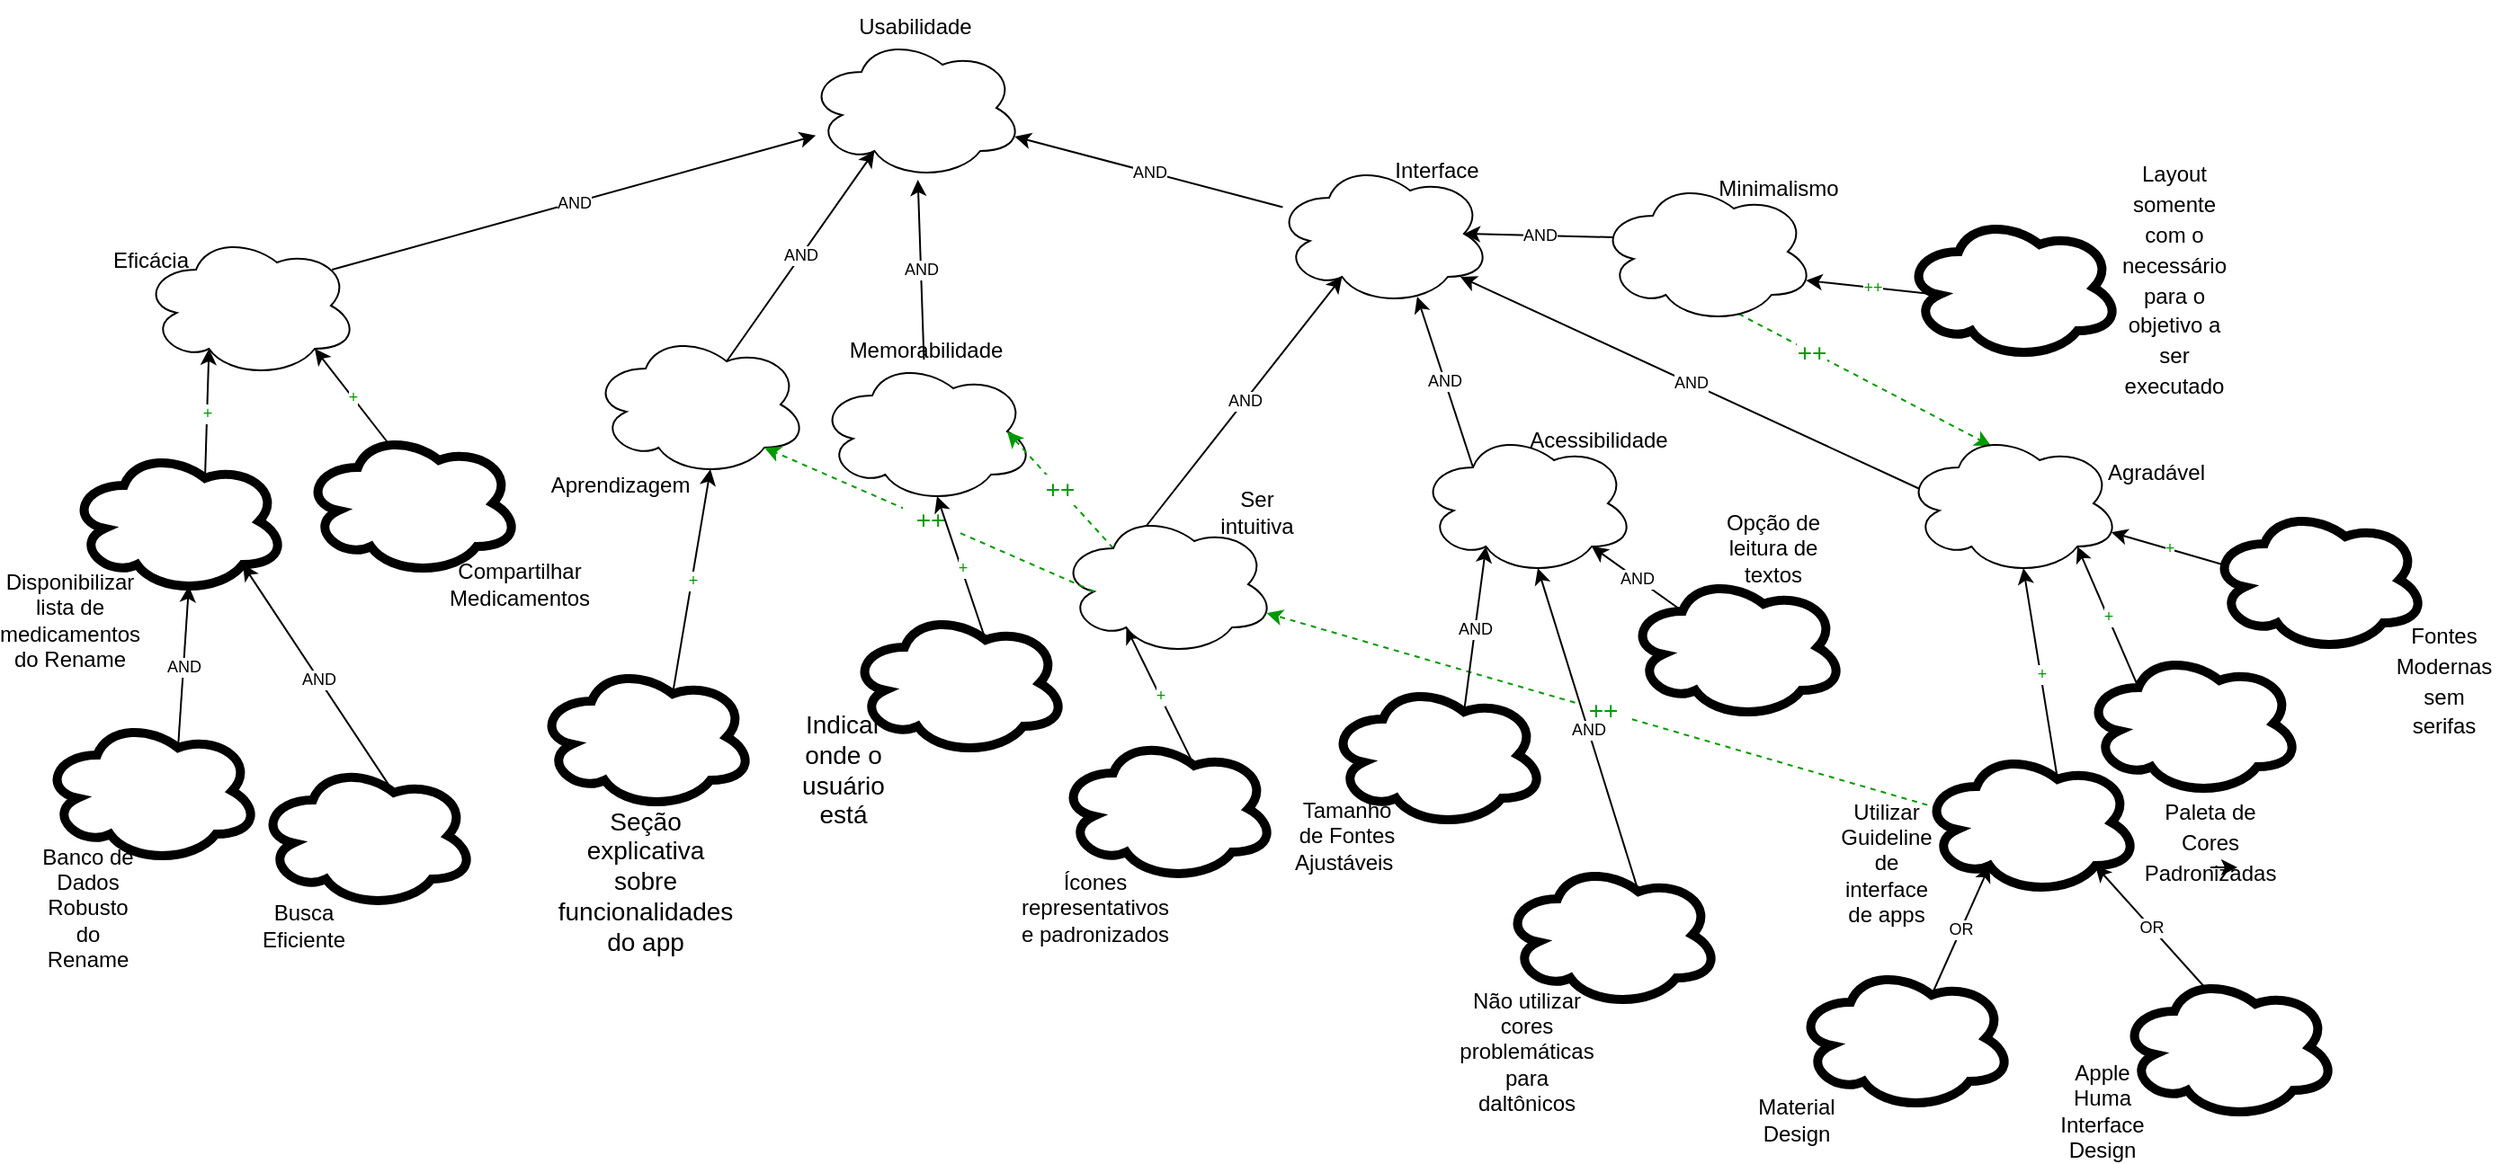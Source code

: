 <mxfile version="17.0.0" type="device"><diagram id="709NWqIKTya3ft-MbeQq" name="Page-1"><mxGraphModel dx="1935" dy="429" grid="1" gridSize="10" guides="1" tooltips="1" connect="1" arrows="1" fold="1" page="1" pageScale="1" pageWidth="827" pageHeight="1169" math="0" shadow="0"><root><mxCell id="0"/><mxCell id="1" parent="0"/><mxCell id="5pT6CuXNH_7otfhOAZ7e-5" value="" style="group" vertex="1" connectable="0" parent="1"><mxGeometry x="320" y="10" width="120" height="100" as="geometry"/></mxCell><mxCell id="5pT6CuXNH_7otfhOAZ7e-3" value="" style="ellipse;shape=cloud;whiteSpace=wrap;html=1;imageBorder=none;" vertex="1" parent="5pT6CuXNH_7otfhOAZ7e-5"><mxGeometry y="20" width="120" height="80" as="geometry"/></mxCell><mxCell id="5pT6CuXNH_7otfhOAZ7e-4" value="Usabilidade" style="text;html=1;strokeColor=none;fillColor=none;align=center;verticalAlign=middle;whiteSpace=wrap;rounded=0;" vertex="1" parent="5pT6CuXNH_7otfhOAZ7e-5"><mxGeometry x="30" width="60" height="30" as="geometry"/></mxCell><mxCell id="5pT6CuXNH_7otfhOAZ7e-6" value="" style="group" vertex="1" connectable="0" parent="1"><mxGeometry x="580" y="80" width="120" height="100" as="geometry"/></mxCell><mxCell id="5pT6CuXNH_7otfhOAZ7e-7" value="" style="ellipse;shape=cloud;whiteSpace=wrap;html=1;imageBorder=none;" vertex="1" parent="5pT6CuXNH_7otfhOAZ7e-6"><mxGeometry y="20" width="120" height="80" as="geometry"/></mxCell><mxCell id="5pT6CuXNH_7otfhOAZ7e-8" value="Interface" style="text;html=1;strokeColor=none;fillColor=none;align=center;verticalAlign=middle;whiteSpace=wrap;rounded=0;" vertex="1" parent="5pT6CuXNH_7otfhOAZ7e-6"><mxGeometry x="60" y="10" width="60" height="30" as="geometry"/></mxCell><mxCell id="5pT6CuXNH_7otfhOAZ7e-13" value="" style="group" vertex="1" connectable="0" parent="1"><mxGeometry x="320" y="200" width="120" height="110" as="geometry"/></mxCell><mxCell id="5pT6CuXNH_7otfhOAZ7e-14" value="" style="ellipse;shape=cloud;whiteSpace=wrap;html=1;imageBorder=none;" vertex="1" parent="5pT6CuXNH_7otfhOAZ7e-13"><mxGeometry x="6" y="10" width="120" height="80" as="geometry"/></mxCell><mxCell id="5pT6CuXNH_7otfhOAZ7e-15" value="Memorabilidade" style="text;html=1;strokeColor=none;fillColor=none;align=center;verticalAlign=middle;whiteSpace=wrap;rounded=0;" vertex="1" parent="5pT6CuXNH_7otfhOAZ7e-13"><mxGeometry x="36" y="-10" width="60" height="30" as="geometry"/></mxCell><mxCell id="5pT6CuXNH_7otfhOAZ7e-16" value="AND" style="endArrow=classic;html=1;rounded=0;fontSize=9;fontColor=#000000;entryX=0.31;entryY=0.8;entryDx=0;entryDy=0;entryPerimeter=0;exitX=0.625;exitY=0.2;exitDx=0;exitDy=0;exitPerimeter=0;" edge="1" parent="1" source="5pT6CuXNH_7otfhOAZ7e-10" target="5pT6CuXNH_7otfhOAZ7e-3"><mxGeometry relative="1" as="geometry"><mxPoint x="120" y="60" as="sourcePoint"/><mxPoint x="400" y="260" as="targetPoint"/></mxGeometry></mxCell><mxCell id="5pT6CuXNH_7otfhOAZ7e-18" value="AND" style="endArrow=classic;html=1;rounded=0;fontSize=9;fontColor=#000000;entryX=0.96;entryY=0.7;entryDx=0;entryDy=0;entryPerimeter=0;" edge="1" parent="1" source="5pT6CuXNH_7otfhOAZ7e-7" target="5pT6CuXNH_7otfhOAZ7e-3"><mxGeometry relative="1" as="geometry"><mxPoint x="-100" y="60" as="sourcePoint"/><mxPoint x="1000" y="260" as="targetPoint"/></mxGeometry></mxCell><mxCell id="5pT6CuXNH_7otfhOAZ7e-19" value="AND" style="endArrow=classic;html=1;rounded=0;fontSize=9;fontColor=#000000;" edge="1" parent="1" source="5pT6CuXNH_7otfhOAZ7e-14" target="5pT6CuXNH_7otfhOAZ7e-3"><mxGeometry relative="1" as="geometry"><mxPoint x="66" y="-90" as="sourcePoint"/><mxPoint x="706" y="230" as="targetPoint"/></mxGeometry></mxCell><mxCell id="5pT6CuXNH_7otfhOAZ7e-26" value="AND" style="endArrow=classic;html=1;rounded=0;fontSize=9;fontColor=#000000;entryX=0.31;entryY=0.8;entryDx=0;entryDy=0;entryPerimeter=0;exitX=0.4;exitY=0.1;exitDx=0;exitDy=0;exitPerimeter=0;" edge="1" parent="1" source="5pT6CuXNH_7otfhOAZ7e-24" target="5pT6CuXNH_7otfhOAZ7e-7"><mxGeometry relative="1" as="geometry"><mxPoint x="60" y="-100" as="sourcePoint"/><mxPoint x="1100" y="460" as="targetPoint"/></mxGeometry></mxCell><mxCell id="5pT6CuXNH_7otfhOAZ7e-27" value="AND" style="endArrow=classic;html=1;rounded=0;fontSize=9;fontColor=#000000;entryX=0.875;entryY=0.5;entryDx=0;entryDy=0;entryPerimeter=0;exitX=0.07;exitY=0.4;exitDx=0;exitDy=0;exitPerimeter=0;" edge="1" parent="1" source="5pT6CuXNH_7otfhOAZ7e-20" target="5pT6CuXNH_7otfhOAZ7e-7"><mxGeometry relative="1" as="geometry"><mxPoint x="578" y="298" as="sourcePoint"/><mxPoint x="587.2" y="194" as="targetPoint"/></mxGeometry></mxCell><mxCell id="5pT6CuXNH_7otfhOAZ7e-28" value="&lt;font color=&quot;#009900&quot; style=&quot;font-size: 14px&quot;&gt;++&lt;/font&gt;" style="endArrow=classic;html=1;rounded=0;fontSize=9;fontColor=#000000;dashed=1;strokeColor=#009900;entryX=0.875;entryY=0.5;entryDx=0;entryDy=0;entryPerimeter=0;exitX=0.25;exitY=0.25;exitDx=0;exitDy=0;exitPerimeter=0;" edge="1" parent="1" source="5pT6CuXNH_7otfhOAZ7e-24" target="5pT6CuXNH_7otfhOAZ7e-14"><mxGeometry relative="1" as="geometry"><mxPoint x="-100" y="40" as="sourcePoint"/><mxPoint x="940" y="600" as="targetPoint"/></mxGeometry></mxCell><mxCell id="5pT6CuXNH_7otfhOAZ7e-30" value="" style="ellipse;shape=cloud;whiteSpace=wrap;html=1;imageBorder=none;" vertex="1" parent="1"><mxGeometry x="-50" y="140" width="120" height="80" as="geometry"/></mxCell><mxCell id="5pT6CuXNH_7otfhOAZ7e-31" value="Eficácia" style="text;html=1;strokeColor=none;fillColor=none;align=center;verticalAlign=middle;whiteSpace=wrap;rounded=0;" vertex="1" parent="1"><mxGeometry x="-75" y="140" width="60" height="30" as="geometry"/></mxCell><mxCell id="5pT6CuXNH_7otfhOAZ7e-32" value="AND" style="endArrow=classic;html=1;rounded=0;fontSize=9;fontColor=#000000;exitX=0.88;exitY=0.25;exitDx=0;exitDy=0;exitPerimeter=0;" edge="1" parent="1" source="5pT6CuXNH_7otfhOAZ7e-30" target="5pT6CuXNH_7otfhOAZ7e-3"><mxGeometry relative="1" as="geometry"><mxPoint x="345.6" y="230" as="sourcePoint"/><mxPoint x="367.2" y="104" as="targetPoint"/></mxGeometry></mxCell><mxCell id="5pT6CuXNH_7otfhOAZ7e-34" value="" style="group" vertex="1" connectable="0" parent="1"><mxGeometry x="196" y="180" width="124" height="115" as="geometry"/></mxCell><mxCell id="5pT6CuXNH_7otfhOAZ7e-9" value="" style="group" vertex="1" connectable="0" parent="5pT6CuXNH_7otfhOAZ7e-34"><mxGeometry x="4" y="-5" width="120" height="100" as="geometry"/></mxCell><mxCell id="5pT6CuXNH_7otfhOAZ7e-10" value="" style="ellipse;shape=cloud;whiteSpace=wrap;html=1;imageBorder=none;" vertex="1" parent="5pT6CuXNH_7otfhOAZ7e-9"><mxGeometry y="20" width="120" height="80" as="geometry"/></mxCell><mxCell id="5pT6CuXNH_7otfhOAZ7e-11" value="Aprendizagem" style="text;html=1;strokeColor=none;fillColor=none;align=center;verticalAlign=middle;whiteSpace=wrap;rounded=0;" vertex="1" parent="5pT6CuXNH_7otfhOAZ7e-34"><mxGeometry x="-10" y="85" width="60" height="30" as="geometry"/></mxCell><mxCell id="5pT6CuXNH_7otfhOAZ7e-37" value="&lt;font color=&quot;#009900&quot;&gt;+&lt;/font&gt;" style="endArrow=classic;html=1;rounded=0;fontSize=9;fontColor=#000000;exitX=0.625;exitY=0.2;exitDx=0;exitDy=0;exitPerimeter=0;entryX=0.31;entryY=0.8;entryDx=0;entryDy=0;entryPerimeter=0;" edge="1" parent="1" source="5pT6CuXNH_7otfhOAZ7e-33" target="5pT6CuXNH_7otfhOAZ7e-30"><mxGeometry relative="1" as="geometry"><mxPoint x="-10" y="180" as="sourcePoint"/><mxPoint x="-10" y="180" as="targetPoint"/></mxGeometry></mxCell><mxCell id="5pT6CuXNH_7otfhOAZ7e-38" value="" style="group" vertex="1" connectable="0" parent="1"><mxGeometry x="-120" y="260" width="150" height="110" as="geometry"/></mxCell><mxCell id="5pT6CuXNH_7otfhOAZ7e-33" value="" style="ellipse;shape=cloud;whiteSpace=wrap;html=1;strokeColor=#000000;strokeWidth=5;" vertex="1" parent="5pT6CuXNH_7otfhOAZ7e-38"><mxGeometry x="30" width="120" height="80" as="geometry"/></mxCell><mxCell id="5pT6CuXNH_7otfhOAZ7e-35" value="Disponibilizar lista de medicamentos do Rename" style="text;html=1;strokeColor=none;fillColor=none;align=center;verticalAlign=middle;whiteSpace=wrap;rounded=0;" vertex="1" parent="5pT6CuXNH_7otfhOAZ7e-38"><mxGeometry y="80" width="60" height="30" as="geometry"/></mxCell><mxCell id="5pT6CuXNH_7otfhOAZ7e-39" value="" style="ellipse;shape=cloud;whiteSpace=wrap;html=1;strokeColor=#000000;strokeWidth=5;" vertex="1" parent="1"><mxGeometry x="-105" y="410" width="120" height="80" as="geometry"/></mxCell><mxCell id="5pT6CuXNH_7otfhOAZ7e-40" value="Banco de Dados Robusto do Rename" style="text;html=1;strokeColor=none;fillColor=none;align=center;verticalAlign=middle;whiteSpace=wrap;rounded=0;" vertex="1" parent="1"><mxGeometry x="-110" y="500" width="60" height="30" as="geometry"/></mxCell><mxCell id="5pT6CuXNH_7otfhOAZ7e-44" value="" style="ellipse;shape=cloud;whiteSpace=wrap;html=1;strokeColor=#000000;strokeWidth=5;" vertex="1" parent="1"><mxGeometry x="15" y="434.96" width="120" height="80" as="geometry"/></mxCell><mxCell id="5pT6CuXNH_7otfhOAZ7e-46" value="Busca Eficiente" style="text;html=1;strokeColor=none;fillColor=none;align=center;verticalAlign=middle;whiteSpace=wrap;rounded=0;" vertex="1" parent="1"><mxGeometry x="10" y="510" width="60" height="30" as="geometry"/></mxCell><mxCell id="5pT6CuXNH_7otfhOAZ7e-47" value="AND" style="endArrow=classic;html=1;rounded=0;fontSize=9;fontColor=#000000;entryX=0.55;entryY=0.95;entryDx=0;entryDy=0;entryPerimeter=0;exitX=0.625;exitY=0.2;exitDx=0;exitDy=0;exitPerimeter=0;" edge="1" parent="1" source="5pT6CuXNH_7otfhOAZ7e-39" target="5pT6CuXNH_7otfhOAZ7e-33"><mxGeometry relative="1" as="geometry"><mxPoint x="-45" y="310" as="sourcePoint"/><mxPoint x="-45" y="310" as="targetPoint"/></mxGeometry></mxCell><mxCell id="5pT6CuXNH_7otfhOAZ7e-48" value="AND" style="endArrow=classic;html=1;rounded=0;fontSize=9;fontColor=#000000;exitX=0.625;exitY=0.2;exitDx=0;exitDy=0;exitPerimeter=0;entryX=0.8;entryY=0.8;entryDx=0;entryDy=0;entryPerimeter=0;" edge="1" parent="1" source="5pT6CuXNH_7otfhOAZ7e-44" target="5pT6CuXNH_7otfhOAZ7e-33"><mxGeometry relative="1" as="geometry"><mxPoint x="75" y="334.96" as="sourcePoint"/><mxPoint x="75" y="334.96" as="targetPoint"/></mxGeometry></mxCell><mxCell id="5pT6CuXNH_7otfhOAZ7e-51" value="&lt;font color=&quot;#009900&quot;&gt;+&lt;/font&gt;" style="endArrow=classic;html=1;rounded=0;fontSize=9;fontColor=#000000;exitX=0.4;exitY=0.1;exitDx=0;exitDy=0;exitPerimeter=0;entryX=0.8;entryY=0.8;entryDx=0;entryDy=0;entryPerimeter=0;" edge="1" parent="1" source="5pT6CuXNH_7otfhOAZ7e-50" target="5pT6CuXNH_7otfhOAZ7e-30"><mxGeometry relative="1" as="geometry"><mxPoint x="240" y="170" as="sourcePoint"/><mxPoint x="240" y="170" as="targetPoint"/></mxGeometry></mxCell><mxCell id="5pT6CuXNH_7otfhOAZ7e-54" value="&lt;font color=&quot;#009900&quot;&gt;+&lt;/font&gt;" style="endArrow=classic;html=1;rounded=0;fontSize=9;fontColor=#000000;entryX=0.31;entryY=0.8;entryDx=0;entryDy=0;entryPerimeter=0;exitX=0.625;exitY=0.2;exitDx=0;exitDy=0;exitPerimeter=0;" edge="1" parent="1" source="5pT6CuXNH_7otfhOAZ7e-53" target="5pT6CuXNH_7otfhOAZ7e-24"><mxGeometry relative="1" as="geometry"><mxPoint x="560" y="300" as="sourcePoint"/><mxPoint x="560" y="300" as="targetPoint"/></mxGeometry></mxCell><mxCell id="5pT6CuXNH_7otfhOAZ7e-58" value="AND" style="endArrow=classic;html=1;rounded=0;fontSize=9;fontColor=#000000;exitX=0.25;exitY=0.25;exitDx=0;exitDy=0;exitPerimeter=0;entryX=0.658;entryY=0.938;entryDx=0;entryDy=0;entryPerimeter=0;" edge="1" parent="1" source="5pT6CuXNH_7otfhOAZ7e-56" target="5pT6CuXNH_7otfhOAZ7e-7"><mxGeometry relative="1" as="geometry"><mxPoint x="730" y="120" as="sourcePoint"/><mxPoint x="730" y="120" as="targetPoint"/></mxGeometry></mxCell><mxCell id="5pT6CuXNH_7otfhOAZ7e-59" value="" style="group" vertex="1" connectable="0" parent="1"><mxGeometry x="660" y="240" width="120" height="90" as="geometry"/></mxCell><mxCell id="5pT6CuXNH_7otfhOAZ7e-56" value="" style="ellipse;shape=cloud;whiteSpace=wrap;html=1;imageBorder=none;" vertex="1" parent="5pT6CuXNH_7otfhOAZ7e-59"><mxGeometry y="10" width="120" height="80" as="geometry"/></mxCell><mxCell id="5pT6CuXNH_7otfhOAZ7e-57" value="Acessibilidade" style="text;html=1;strokeColor=none;fillColor=none;align=center;verticalAlign=middle;whiteSpace=wrap;rounded=0;" vertex="1" parent="5pT6CuXNH_7otfhOAZ7e-59"><mxGeometry x="70" width="60" height="30" as="geometry"/></mxCell><mxCell id="5pT6CuXNH_7otfhOAZ7e-60" value="" style="group" vertex="1" connectable="0" parent="1"><mxGeometry x="460" y="295" width="180" height="105" as="geometry"/></mxCell><mxCell id="5pT6CuXNH_7otfhOAZ7e-23" value="" style="group" vertex="1" connectable="0" parent="5pT6CuXNH_7otfhOAZ7e-60"><mxGeometry width="180" height="80" as="geometry"/></mxCell><mxCell id="5pT6CuXNH_7otfhOAZ7e-24" value="" style="ellipse;shape=cloud;whiteSpace=wrap;html=1;imageBorder=none;" vertex="1" parent="5pT6CuXNH_7otfhOAZ7e-23"><mxGeometry width="120" height="80" as="geometry"/></mxCell><mxCell id="5pT6CuXNH_7otfhOAZ7e-25" value="Ser intuitiva" style="text;html=1;strokeColor=none;fillColor=none;align=center;verticalAlign=middle;whiteSpace=wrap;rounded=0;" vertex="1" parent="5pT6CuXNH_7otfhOAZ7e-23"><mxGeometry x="80" y="-15" width="60" height="30" as="geometry"/></mxCell><mxCell id="5pT6CuXNH_7otfhOAZ7e-61" value="" style="group;rotation=90;" vertex="1" connectable="0" parent="1"><mxGeometry x="450" y="419.96" width="130" height="110" as="geometry"/></mxCell><mxCell id="5pT6CuXNH_7otfhOAZ7e-53" value="" style="ellipse;shape=cloud;whiteSpace=wrap;html=1;strokeColor=#000000;strokeWidth=5;" vertex="1" parent="5pT6CuXNH_7otfhOAZ7e-61"><mxGeometry x="10" width="120" height="80" as="geometry"/></mxCell><mxCell id="5pT6CuXNH_7otfhOAZ7e-55" value="Ícones representativos e padronizados" style="text;html=1;strokeColor=none;fillColor=none;align=center;verticalAlign=middle;whiteSpace=wrap;rounded=0;" vertex="1" parent="5pT6CuXNH_7otfhOAZ7e-61"><mxGeometry y="80" width="60" height="30" as="geometry"/></mxCell><mxCell id="5pT6CuXNH_7otfhOAZ7e-65" value="&lt;font color=&quot;#009900&quot;&gt;+&lt;/font&gt;" style="endArrow=classic;html=1;rounded=0;fontSize=9;fontColor=#000000;exitX=0.625;exitY=0.2;exitDx=0;exitDy=0;exitPerimeter=0;entryX=0.55;entryY=0.95;entryDx=0;entryDy=0;entryPerimeter=0;" edge="1" parent="1" source="5pT6CuXNH_7otfhOAZ7e-63" target="5pT6CuXNH_7otfhOAZ7e-73"><mxGeometry relative="1" as="geometry"><mxPoint x="710" y="312.5" as="sourcePoint"/><mxPoint x="710" y="312.5" as="targetPoint"/></mxGeometry></mxCell><mxCell id="5pT6CuXNH_7otfhOAZ7e-70" value="OR" style="endArrow=classic;html=1;rounded=0;fontSize=9;fontColor=#000000;exitX=0.625;exitY=0.2;exitDx=0;exitDy=0;exitPerimeter=0;entryX=0.31;entryY=0.8;entryDx=0;entryDy=0;entryPerimeter=0;" edge="1" parent="1" source="5pT6CuXNH_7otfhOAZ7e-66" target="5pT6CuXNH_7otfhOAZ7e-63"><mxGeometry relative="1" as="geometry"><mxPoint x="640" y="452.5" as="sourcePoint"/><mxPoint x="640" y="452.5" as="targetPoint"/></mxGeometry></mxCell><mxCell id="5pT6CuXNH_7otfhOAZ7e-71" value="OR" style="endArrow=classic;html=1;rounded=0;fontSize=9;fontColor=#000000;exitX=0.4;exitY=0.1;exitDx=0;exitDy=0;exitPerimeter=0;entryX=0.8;entryY=0.8;entryDx=0;entryDy=0;entryPerimeter=0;" edge="1" parent="1" source="5pT6CuXNH_7otfhOAZ7e-68" target="5pT6CuXNH_7otfhOAZ7e-63"><mxGeometry relative="1" as="geometry"><mxPoint x="810" y="452.5" as="sourcePoint"/><mxPoint x="810" y="452.5" as="targetPoint"/></mxGeometry></mxCell><mxCell id="5pT6CuXNH_7otfhOAZ7e-75" value="AND" style="endArrow=classic;html=1;rounded=0;fontSize=9;fontColor=#000000;exitX=0.07;exitY=0.4;exitDx=0;exitDy=0;exitPerimeter=0;entryX=0.858;entryY=0.8;entryDx=0;entryDy=0;entryPerimeter=0;" edge="1" parent="1" source="5pT6CuXNH_7otfhOAZ7e-73" target="5pT6CuXNH_7otfhOAZ7e-7"><mxGeometry relative="1" as="geometry"><mxPoint x="710" y="270" as="sourcePoint"/><mxPoint x="710" y="270" as="targetPoint"/></mxGeometry></mxCell><mxCell id="5pT6CuXNH_7otfhOAZ7e-78" value="&lt;font color=&quot;#009900&quot; style=&quot;font-size: 14px&quot;&gt;&amp;nbsp; ++&amp;nbsp;&amp;nbsp;&lt;/font&gt;" style="endArrow=classic;html=1;rounded=0;fontSize=9;fontColor=#000000;dashed=1;strokeColor=#009900;exitX=0.07;exitY=0.4;exitDx=0;exitDy=0;exitPerimeter=0;entryX=0.96;entryY=0.7;entryDx=0;entryDy=0;entryPerimeter=0;" edge="1" parent="1" source="5pT6CuXNH_7otfhOAZ7e-63" target="5pT6CuXNH_7otfhOAZ7e-24"><mxGeometry relative="1" as="geometry"><mxPoint x="690" y="430" as="sourcePoint"/><mxPoint x="590" y="330" as="targetPoint"/><Array as="points"/></mxGeometry></mxCell><mxCell id="5pT6CuXNH_7otfhOAZ7e-82" value="" style="group" vertex="1" connectable="0" parent="1"><mxGeometry x="1030" y="372.5" width="120" height="100" as="geometry"/></mxCell><mxCell id="5pT6CuXNH_7otfhOAZ7e-80" value="" style="ellipse;shape=cloud;whiteSpace=wrap;html=1;strokeColor=#000000;strokeWidth=5;fontSize=14;" vertex="1" parent="5pT6CuXNH_7otfhOAZ7e-82"><mxGeometry width="120" height="80" as="geometry"/></mxCell><mxCell id="5pT6CuXNH_7otfhOAZ7e-81" value="&lt;font style=&quot;font-size: 12px&quot;&gt;Paleta de Cores Padronizadas&lt;/font&gt;" style="text;html=1;strokeColor=none;fillColor=none;align=center;verticalAlign=middle;whiteSpace=wrap;rounded=0;fontSize=14;" vertex="1" parent="5pT6CuXNH_7otfhOAZ7e-82"><mxGeometry x="40" y="90" width="60" height="30" as="geometry"/></mxCell><mxCell id="5pT6CuXNH_7otfhOAZ7e-91" style="edgeStyle=orthogonalEdgeStyle;rounded=0;orthogonalLoop=1;jettySize=auto;html=1;exitX=0.5;exitY=1;exitDx=0;exitDy=0;entryX=0.75;entryY=1;entryDx=0;entryDy=0;fontSize=14;" edge="1" parent="5pT6CuXNH_7otfhOAZ7e-82" source="5pT6CuXNH_7otfhOAZ7e-81" target="5pT6CuXNH_7otfhOAZ7e-81"><mxGeometry relative="1" as="geometry"/></mxCell><mxCell id="5pT6CuXNH_7otfhOAZ7e-83" value="" style="group" vertex="1" connectable="0" parent="1"><mxGeometry x="840" y="547.5" width="150" height="100" as="geometry"/></mxCell><mxCell id="5pT6CuXNH_7otfhOAZ7e-66" value="" style="ellipse;shape=cloud;whiteSpace=wrap;html=1;strokeColor=#000000;strokeWidth=5;" vertex="1" parent="5pT6CuXNH_7otfhOAZ7e-83"><mxGeometry x="30" width="120" height="80" as="geometry"/></mxCell><mxCell id="5pT6CuXNH_7otfhOAZ7e-67" value="Material Design" style="text;html=1;strokeColor=none;fillColor=none;align=center;verticalAlign=middle;whiteSpace=wrap;rounded=0;" vertex="1" parent="5pT6CuXNH_7otfhOAZ7e-83"><mxGeometry y="70" width="60" height="30" as="geometry"/></mxCell><mxCell id="5pT6CuXNH_7otfhOAZ7e-85" value="" style="group" vertex="1" connectable="0" parent="1"><mxGeometry x="1010" y="552.5" width="160" height="90" as="geometry"/></mxCell><mxCell id="5pT6CuXNH_7otfhOAZ7e-68" value="" style="ellipse;shape=cloud;whiteSpace=wrap;html=1;strokeColor=#000000;strokeWidth=5;" vertex="1" parent="5pT6CuXNH_7otfhOAZ7e-85"><mxGeometry x="40" width="120" height="80" as="geometry"/></mxCell><mxCell id="5pT6CuXNH_7otfhOAZ7e-69" value="Apple Huma Interface Design" style="text;html=1;strokeColor=none;fillColor=none;align=center;verticalAlign=middle;whiteSpace=wrap;rounded=0;" vertex="1" parent="5pT6CuXNH_7otfhOAZ7e-85"><mxGeometry y="60" width="60" height="30" as="geometry"/></mxCell><mxCell id="5pT6CuXNH_7otfhOAZ7e-86" value="&lt;font color=&quot;#009900&quot;&gt;+&lt;/font&gt;" style="endArrow=classic;html=1;rounded=0;fontSize=9;fontColor=#000000;exitX=0.25;exitY=0.25;exitDx=0;exitDy=0;exitPerimeter=0;entryX=0.8;entryY=0.8;entryDx=0;entryDy=0;entryPerimeter=0;" edge="1" parent="1" source="5pT6CuXNH_7otfhOAZ7e-80" target="5pT6CuXNH_7otfhOAZ7e-73"><mxGeometry relative="1" as="geometry"><mxPoint x="955" y="418.5" as="sourcePoint"/><mxPoint x="973" y="311" as="targetPoint"/></mxGeometry></mxCell><mxCell id="5pT6CuXNH_7otfhOAZ7e-87" value="" style="group" vertex="1" connectable="0" parent="1"><mxGeometry x="820" y="435" width="170" height="80" as="geometry"/></mxCell><mxCell id="5pT6CuXNH_7otfhOAZ7e-63" value="" style="ellipse;shape=cloud;whiteSpace=wrap;html=1;strokeColor=#000000;strokeWidth=5;" vertex="1" parent="5pT6CuXNH_7otfhOAZ7e-87"><mxGeometry x="120" y="-7.5" width="120" height="80" as="geometry"/></mxCell><mxCell id="5pT6CuXNH_7otfhOAZ7e-64" value="Utilizar Guideline de interface de apps" style="text;html=1;strokeColor=none;fillColor=none;align=center;verticalAlign=middle;whiteSpace=wrap;rounded=0;" vertex="1" parent="5pT6CuXNH_7otfhOAZ7e-87"><mxGeometry x="70" y="40" width="60" height="30" as="geometry"/></mxCell><mxCell id="5pT6CuXNH_7otfhOAZ7e-90" value="&lt;font color=&quot;#009900&quot;&gt;+&lt;/font&gt;" style="endArrow=classic;html=1;rounded=0;fontSize=9;fontColor=#000000;exitX=0.07;exitY=0.4;exitDx=0;exitDy=0;exitPerimeter=0;" edge="1" parent="1" source="5pT6CuXNH_7otfhOAZ7e-88" target="5pT6CuXNH_7otfhOAZ7e-73"><mxGeometry relative="1" as="geometry"><mxPoint x="1070" y="412.5" as="sourcePoint"/><mxPoint x="1003" y="299" as="targetPoint"/></mxGeometry></mxCell><mxCell id="5pT6CuXNH_7otfhOAZ7e-92" value="" style="group" vertex="1" connectable="0" parent="1"><mxGeometry x="1100" y="292.5" width="160" height="110" as="geometry"/></mxCell><mxCell id="5pT6CuXNH_7otfhOAZ7e-88" value="" style="ellipse;shape=cloud;whiteSpace=wrap;html=1;strokeColor=#000000;strokeWidth=5;fontSize=14;" vertex="1" parent="5pT6CuXNH_7otfhOAZ7e-92"><mxGeometry width="120" height="80" as="geometry"/></mxCell><mxCell id="5pT6CuXNH_7otfhOAZ7e-89" value="&lt;font style=&quot;font-size: 12px&quot;&gt;Fontes Modernas sem serifas&lt;/font&gt;" style="text;html=1;strokeColor=none;fillColor=none;align=center;verticalAlign=middle;whiteSpace=wrap;rounded=0;fontSize=14;" vertex="1" parent="5pT6CuXNH_7otfhOAZ7e-92"><mxGeometry x="100" y="80" width="60" height="30" as="geometry"/></mxCell><mxCell id="5pT6CuXNH_7otfhOAZ7e-94" value="&lt;font color=&quot;#009900&quot; style=&quot;font-size: 14px&quot;&gt;++&lt;/font&gt;" style="endArrow=classic;html=1;rounded=0;fontSize=9;fontColor=#000000;dashed=1;strokeColor=#009900;entryX=0.4;entryY=0.1;entryDx=0;entryDy=0;entryPerimeter=0;exitX=0.16;exitY=0.55;exitDx=0;exitDy=0;exitPerimeter=0;" edge="1" parent="1" source="5pT6CuXNH_7otfhOAZ7e-20" target="5pT6CuXNH_7otfhOAZ7e-73"><mxGeometry relative="1" as="geometry"><mxPoint x="60" y="80" as="sourcePoint"/><mxPoint x="1820" y="440" as="targetPoint"/></mxGeometry></mxCell><mxCell id="5pT6CuXNH_7otfhOAZ7e-95" value="" style="group" vertex="1" connectable="0" parent="1"><mxGeometry x="930" y="250" width="170" height="80" as="geometry"/></mxCell><mxCell id="5pT6CuXNH_7otfhOAZ7e-73" value="" style="ellipse;shape=cloud;whiteSpace=wrap;html=1;imageBorder=none;" vertex="1" parent="5pT6CuXNH_7otfhOAZ7e-95"><mxGeometry width="120" height="80" as="geometry"/></mxCell><mxCell id="5pT6CuXNH_7otfhOAZ7e-74" value="Agradável" style="text;html=1;strokeColor=none;fillColor=none;align=center;verticalAlign=middle;whiteSpace=wrap;rounded=0;" vertex="1" parent="5pT6CuXNH_7otfhOAZ7e-95"><mxGeometry x="110" y="7.5" width="60" height="30" as="geometry"/></mxCell><mxCell id="5pT6CuXNH_7otfhOAZ7e-96" value="" style="group" vertex="1" connectable="0" parent="1"><mxGeometry x="760" y="100" width="180" height="90" as="geometry"/></mxCell><mxCell id="5pT6CuXNH_7otfhOAZ7e-22" value="" style="group" vertex="1" connectable="0" parent="5pT6CuXNH_7otfhOAZ7e-96"><mxGeometry y="10" width="180" height="80" as="geometry"/></mxCell><mxCell id="5pT6CuXNH_7otfhOAZ7e-20" value="" style="ellipse;shape=cloud;whiteSpace=wrap;html=1;imageBorder=none;" vertex="1" parent="5pT6CuXNH_7otfhOAZ7e-22"><mxGeometry width="120" height="80" as="geometry"/></mxCell><mxCell id="5pT6CuXNH_7otfhOAZ7e-21" value="Minimalismo" style="text;html=1;strokeColor=none;fillColor=none;align=center;verticalAlign=middle;whiteSpace=wrap;rounded=0;" vertex="1" parent="5pT6CuXNH_7otfhOAZ7e-96"><mxGeometry x="70" width="60" height="30" as="geometry"/></mxCell><mxCell id="5pT6CuXNH_7otfhOAZ7e-97" value="" style="ellipse;shape=cloud;whiteSpace=wrap;html=1;strokeColor=#000000;strokeWidth=5;fontSize=14;" vertex="1" parent="1"><mxGeometry x="930" y="130" width="120" height="80" as="geometry"/></mxCell><mxCell id="5pT6CuXNH_7otfhOAZ7e-98" value="&lt;font style=&quot;font-size: 12px&quot;&gt;Layout somente com o necessário para o objetivo a ser executado&lt;/font&gt;" style="text;html=1;strokeColor=none;fillColor=none;align=center;verticalAlign=middle;whiteSpace=wrap;rounded=0;fontSize=14;" vertex="1" parent="1"><mxGeometry x="1050" y="150" width="60" height="30" as="geometry"/></mxCell><mxCell id="5pT6CuXNH_7otfhOAZ7e-99" value="&lt;font color=&quot;#009900&quot;&gt;++&lt;/font&gt;" style="endArrow=classic;html=1;rounded=0;fontSize=9;fontColor=#000000;exitX=0.16;exitY=0.55;exitDx=0;exitDy=0;exitPerimeter=0;entryX=0.96;entryY=0.7;entryDx=0;entryDy=0;entryPerimeter=0;" edge="1" parent="1" source="5pT6CuXNH_7otfhOAZ7e-97" target="5pT6CuXNH_7otfhOAZ7e-20"><mxGeometry relative="1" as="geometry"><mxPoint x="830" y="160" as="sourcePoint"/><mxPoint x="830" y="160" as="targetPoint"/></mxGeometry></mxCell><mxCell id="5pT6CuXNH_7otfhOAZ7e-101" value="" style="group" vertex="1" connectable="0" parent="1"><mxGeometry x="40" y="250" width="150" height="100" as="geometry"/></mxCell><mxCell id="5pT6CuXNH_7otfhOAZ7e-50" value="" style="ellipse;shape=cloud;whiteSpace=wrap;html=1;strokeColor=#000000;strokeWidth=5;" vertex="1" parent="5pT6CuXNH_7otfhOAZ7e-101"><mxGeometry width="120" height="80" as="geometry"/></mxCell><mxCell id="5pT6CuXNH_7otfhOAZ7e-52" value="Compartilhar Medicamentos" style="text;html=1;strokeColor=none;fillColor=none;align=center;verticalAlign=middle;whiteSpace=wrap;rounded=0;" vertex="1" parent="5pT6CuXNH_7otfhOAZ7e-101"><mxGeometry x="90" y="70" width="60" height="30" as="geometry"/></mxCell><mxCell id="5pT6CuXNH_7otfhOAZ7e-103" value="" style="group" vertex="1" connectable="0" parent="1"><mxGeometry x="590" y="390" width="140" height="100" as="geometry"/></mxCell><mxCell id="5pT6CuXNH_7otfhOAZ7e-100" value="" style="ellipse;shape=cloud;whiteSpace=wrap;html=1;strokeColor=#000000;strokeWidth=5;fontSize=14;" vertex="1" parent="5pT6CuXNH_7otfhOAZ7e-103"><mxGeometry x="20" width="120" height="80" as="geometry"/></mxCell><mxCell id="5pT6CuXNH_7otfhOAZ7e-102" value="Tamanho de Fontes Ajustáveis&amp;nbsp;" style="text;html=1;strokeColor=none;fillColor=none;align=center;verticalAlign=middle;whiteSpace=wrap;rounded=0;fontSize=12;" vertex="1" parent="5pT6CuXNH_7otfhOAZ7e-103"><mxGeometry y="70" width="60" height="30" as="geometry"/></mxCell><mxCell id="5pT6CuXNH_7otfhOAZ7e-105" value="" style="ellipse;shape=cloud;whiteSpace=wrap;html=1;strokeColor=#000000;strokeWidth=5;fontSize=14;" vertex="1" parent="1"><mxGeometry x="776.5" y="330" width="120" height="80" as="geometry"/></mxCell><mxCell id="5pT6CuXNH_7otfhOAZ7e-106" value="Opção de leitura de textos" style="text;html=1;strokeColor=none;fillColor=none;align=center;verticalAlign=middle;whiteSpace=wrap;rounded=0;fontSize=12;" vertex="1" parent="1"><mxGeometry x="827" y="300" width="60" height="30" as="geometry"/></mxCell><mxCell id="5pT6CuXNH_7otfhOAZ7e-107" value="" style="ellipse;shape=cloud;whiteSpace=wrap;html=1;strokeColor=#000000;strokeWidth=5;fontSize=12;" vertex="1" parent="1"><mxGeometry x="707" y="490" width="120" height="80" as="geometry"/></mxCell><mxCell id="5pT6CuXNH_7otfhOAZ7e-108" value="Não utilizar cores problemáticas para daltônicos" style="text;html=1;strokeColor=none;fillColor=none;align=center;verticalAlign=middle;whiteSpace=wrap;rounded=0;fontSize=12;" vertex="1" parent="1"><mxGeometry x="690" y="580" width="60" height="30" as="geometry"/></mxCell><mxCell id="5pT6CuXNH_7otfhOAZ7e-110" value="AND" style="endArrow=classic;html=1;rounded=0;fontSize=9;fontColor=#000000;entryX=0.31;entryY=0.8;entryDx=0;entryDy=0;entryPerimeter=0;exitX=0.625;exitY=0.2;exitDx=0;exitDy=0;exitPerimeter=0;" edge="1" parent="1" source="5pT6CuXNH_7otfhOAZ7e-100" target="5pT6CuXNH_7otfhOAZ7e-56"><mxGeometry relative="1" as="geometry"><mxPoint x="80" y="-100" as="sourcePoint"/><mxPoint x="1260" y="680" as="targetPoint"/></mxGeometry></mxCell><mxCell id="5pT6CuXNH_7otfhOAZ7e-111" value="AND" style="endArrow=classic;html=1;rounded=0;fontSize=9;fontColor=#000000;entryX=0.8;entryY=0.8;entryDx=0;entryDy=0;entryPerimeter=0;exitX=0.25;exitY=0.25;exitDx=0;exitDy=0;exitPerimeter=0;" edge="1" parent="1" source="5pT6CuXNH_7otfhOAZ7e-105" target="5pT6CuXNH_7otfhOAZ7e-56"><mxGeometry relative="1" as="geometry"><mxPoint x="695" y="416" as="sourcePoint"/><mxPoint x="707.2" y="324" as="targetPoint"/></mxGeometry></mxCell><mxCell id="5pT6CuXNH_7otfhOAZ7e-112" value="AND" style="endArrow=classic;html=1;rounded=0;fontSize=9;fontColor=#000000;exitX=0.625;exitY=0.2;exitDx=0;exitDy=0;exitPerimeter=0;entryX=0.55;entryY=0.95;entryDx=0;entryDy=0;entryPerimeter=0;" edge="1" parent="1" source="5pT6CuXNH_7otfhOAZ7e-107" target="5pT6CuXNH_7otfhOAZ7e-56"><mxGeometry relative="1" as="geometry"><mxPoint x="767" y="390" as="sourcePoint"/><mxPoint x="767" y="390" as="targetPoint"/></mxGeometry></mxCell><mxCell id="5pT6CuXNH_7otfhOAZ7e-115" value="&lt;font color=&quot;#009900&quot; style=&quot;font-size: 14px&quot;&gt;&amp;nbsp; ++&amp;nbsp;&amp;nbsp;&lt;/font&gt;" style="endArrow=classic;html=1;rounded=0;fontSize=9;fontColor=#000000;dashed=1;strokeColor=#009900;exitX=0.16;exitY=0.55;exitDx=0;exitDy=0;exitPerimeter=0;entryX=0.8;entryY=0.8;entryDx=0;entryDy=0;entryPerimeter=0;" edge="1" parent="1" source="5pT6CuXNH_7otfhOAZ7e-24" target="5pT6CuXNH_7otfhOAZ7e-10"><mxGeometry relative="1" as="geometry"><mxPoint x="958.4" y="469.5" as="sourcePoint"/><mxPoint x="585.2" y="361" as="targetPoint"/><Array as="points"/></mxGeometry></mxCell><mxCell id="5pT6CuXNH_7otfhOAZ7e-117" value="&lt;font color=&quot;#009900&quot;&gt;+&lt;/font&gt;" style="endArrow=classic;html=1;rounded=0;fontSize=9;fontColor=#000000;exitX=0.625;exitY=0.2;exitDx=0;exitDy=0;exitPerimeter=0;entryX=0.55;entryY=0.95;entryDx=0;entryDy=0;entryPerimeter=0;" edge="1" parent="1" source="5pT6CuXNH_7otfhOAZ7e-114" target="5pT6CuXNH_7otfhOAZ7e-14"><mxGeometry relative="1" as="geometry"><mxPoint x="360" y="250" as="sourcePoint"/><mxPoint x="360" y="250" as="targetPoint"/></mxGeometry></mxCell><mxCell id="5pT6CuXNH_7otfhOAZ7e-118" value="" style="group" vertex="1" connectable="0" parent="1"><mxGeometry x="310" y="350" width="154" height="103" as="geometry"/></mxCell><mxCell id="5pT6CuXNH_7otfhOAZ7e-114" value="" style="ellipse;shape=cloud;whiteSpace=wrap;html=1;strokeColor=#000000;strokeWidth=5;fontSize=12;" vertex="1" parent="5pT6CuXNH_7otfhOAZ7e-118"><mxGeometry x="34" width="120" height="80" as="geometry"/></mxCell><mxCell id="5pT6CuXNH_7otfhOAZ7e-116" value="Indicar onde o usuário está" style="text;html=1;strokeColor=none;fillColor=none;align=center;verticalAlign=middle;whiteSpace=wrap;rounded=0;fontSize=14;" vertex="1" parent="5pT6CuXNH_7otfhOAZ7e-118"><mxGeometry y="73" width="60" height="30" as="geometry"/></mxCell><mxCell id="5pT6CuXNH_7otfhOAZ7e-121" value="" style="group" vertex="1" connectable="0" parent="1"><mxGeometry x="170" y="380" width="120" height="135" as="geometry"/></mxCell><mxCell id="5pT6CuXNH_7otfhOAZ7e-119" value="" style="ellipse;shape=cloud;whiteSpace=wrap;html=1;strokeColor=#000000;strokeWidth=5;fontSize=14;" vertex="1" parent="5pT6CuXNH_7otfhOAZ7e-121"><mxGeometry width="120" height="80" as="geometry"/></mxCell><mxCell id="5pT6CuXNH_7otfhOAZ7e-120" value="Seção explicativa sobre funcionalidades do app" style="text;html=1;strokeColor=none;fillColor=none;align=center;verticalAlign=middle;whiteSpace=wrap;rounded=0;fontSize=14;" vertex="1" parent="5pT6CuXNH_7otfhOAZ7e-121"><mxGeometry x="30" y="105" width="60" height="30" as="geometry"/></mxCell><mxCell id="5pT6CuXNH_7otfhOAZ7e-122" value="&lt;font color=&quot;#009900&quot;&gt;+&lt;/font&gt;" style="endArrow=classic;html=1;rounded=0;fontSize=9;fontColor=#000000;entryX=0.55;entryY=0.95;entryDx=0;entryDy=0;entryPerimeter=0;exitX=0.625;exitY=0.2;exitDx=0;exitDy=0;exitPerimeter=0;" edge="1" parent="1" source="5pT6CuXNH_7otfhOAZ7e-119" target="5pT6CuXNH_7otfhOAZ7e-10"><mxGeometry relative="1" as="geometry"><mxPoint x="60" y="-100" as="sourcePoint"/><mxPoint x="400" y="660" as="targetPoint"/></mxGeometry></mxCell></root></mxGraphModel></diagram></mxfile>
